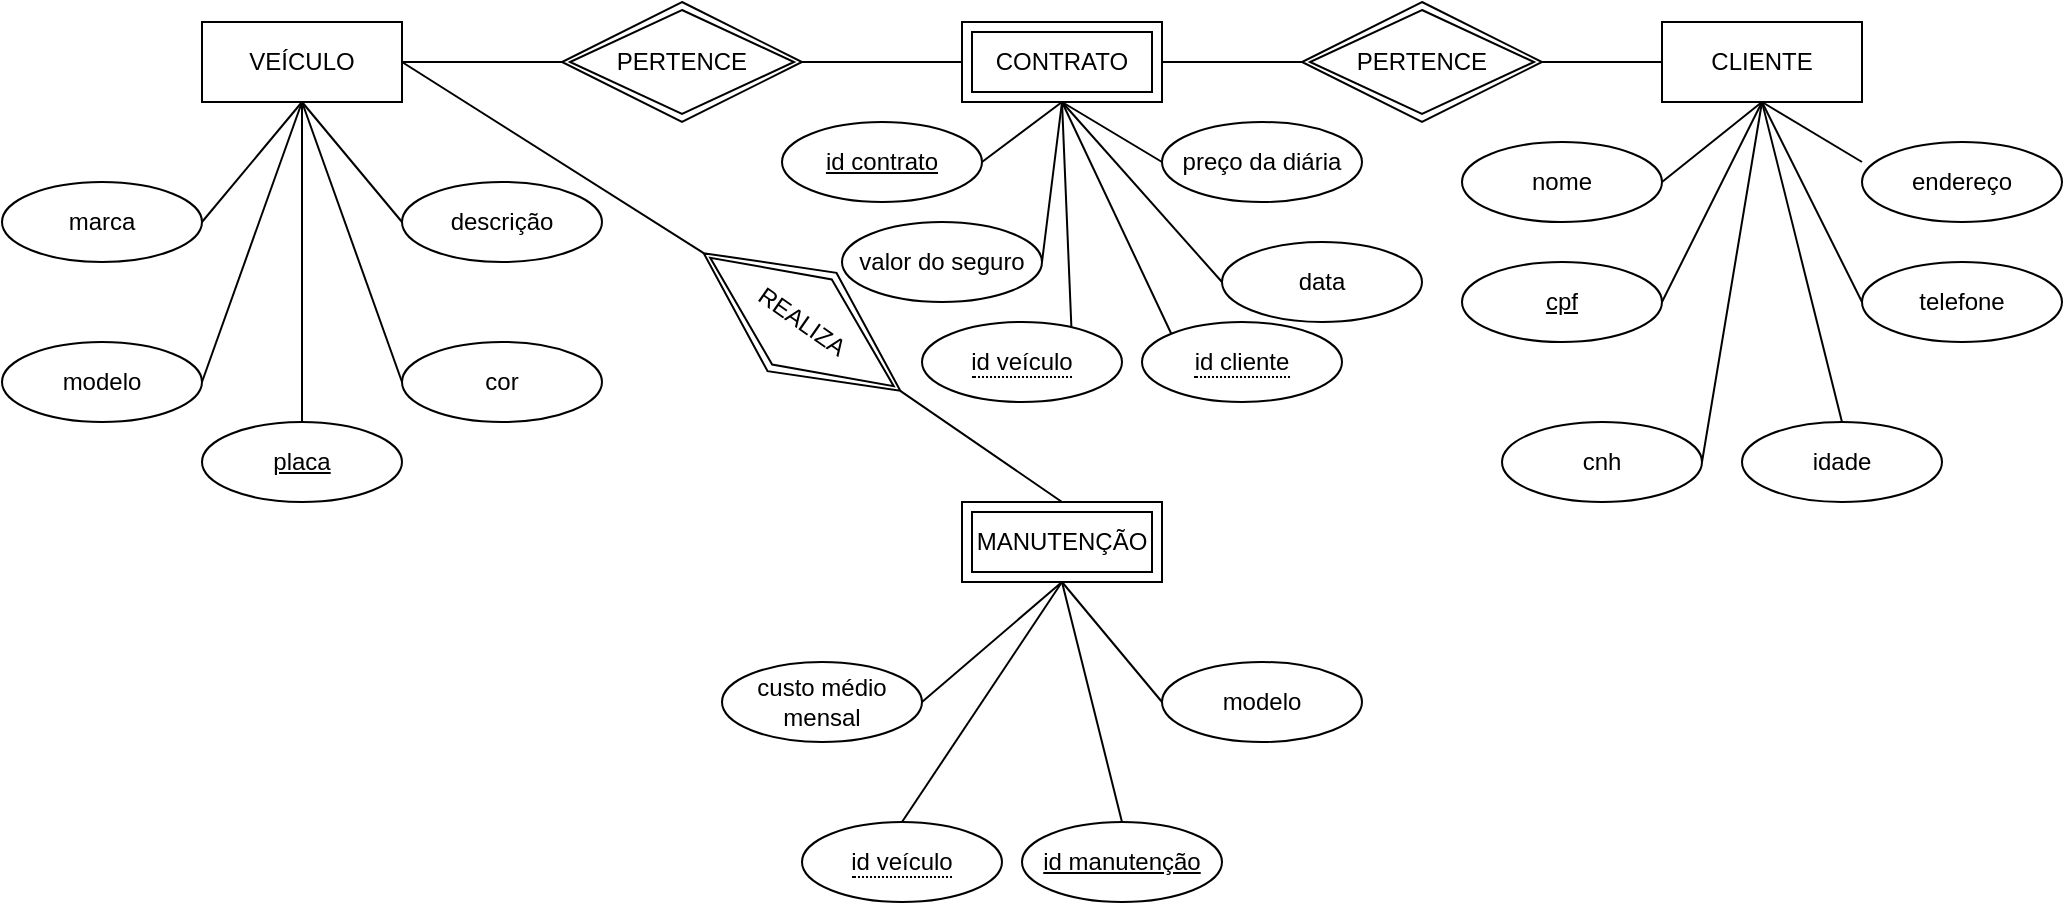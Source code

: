<mxfile version="13.7.3" type="device"><diagram id="mZWnwgJqVguUIhVOyMbx" name="Página-1"><mxGraphModel dx="1982" dy="497" grid="1" gridSize="10" guides="1" tooltips="1" connect="1" arrows="1" fold="1" page="1" pageScale="1" pageWidth="1200" pageHeight="1920" math="0" shadow="0"><root><mxCell id="0"/><mxCell id="1" parent="0"/><mxCell id="zYduR76awCcyhhe33KGE-1" value="VEÍCULO" style="whiteSpace=wrap;html=1;align=center;" vertex="1" parent="1"><mxGeometry x="40" y="40" width="100" height="40" as="geometry"/></mxCell><mxCell id="zYduR76awCcyhhe33KGE-2" value="CLIENTE" style="whiteSpace=wrap;html=1;align=center;" vertex="1" parent="1"><mxGeometry x="770" y="40" width="100" height="40" as="geometry"/></mxCell><mxCell id="zYduR76awCcyhhe33KGE-5" value="marca" style="ellipse;whiteSpace=wrap;html=1;align=center;" vertex="1" parent="1"><mxGeometry x="-60" y="120" width="100" height="40" as="geometry"/></mxCell><mxCell id="zYduR76awCcyhhe33KGE-6" value="modelo" style="ellipse;whiteSpace=wrap;html=1;align=center;" vertex="1" parent="1"><mxGeometry x="-60" y="200" width="100" height="40" as="geometry"/></mxCell><mxCell id="zYduR76awCcyhhe33KGE-7" value="descrição" style="ellipse;whiteSpace=wrap;html=1;align=center;" vertex="1" parent="1"><mxGeometry x="140" y="120" width="100" height="40" as="geometry"/></mxCell><mxCell id="zYduR76awCcyhhe33KGE-8" value="cor" style="ellipse;whiteSpace=wrap;html=1;align=center;" vertex="1" parent="1"><mxGeometry x="140" y="200" width="100" height="40" as="geometry"/></mxCell><mxCell id="zYduR76awCcyhhe33KGE-10" value="placa" style="ellipse;whiteSpace=wrap;html=1;align=center;fontStyle=4;" vertex="1" parent="1"><mxGeometry x="40" y="240" width="100" height="40" as="geometry"/></mxCell><mxCell id="zYduR76awCcyhhe33KGE-11" value="" style="endArrow=none;html=1;exitX=1;exitY=0.5;exitDx=0;exitDy=0;entryX=0.5;entryY=1;entryDx=0;entryDy=0;" edge="1" parent="1" source="zYduR76awCcyhhe33KGE-5" target="zYduR76awCcyhhe33KGE-1"><mxGeometry width="50" height="50" relative="1" as="geometry"><mxPoint x="260" y="280" as="sourcePoint"/><mxPoint x="310" y="230" as="targetPoint"/></mxGeometry></mxCell><mxCell id="zYduR76awCcyhhe33KGE-12" value="" style="endArrow=none;html=1;exitX=1;exitY=0.5;exitDx=0;exitDy=0;entryX=0.5;entryY=1;entryDx=0;entryDy=0;" edge="1" parent="1" source="zYduR76awCcyhhe33KGE-6" target="zYduR76awCcyhhe33KGE-1"><mxGeometry width="50" height="50" relative="1" as="geometry"><mxPoint x="50" y="150" as="sourcePoint"/><mxPoint x="100" y="90" as="targetPoint"/></mxGeometry></mxCell><mxCell id="zYduR76awCcyhhe33KGE-13" value="" style="endArrow=none;html=1;exitX=0.5;exitY=0;exitDx=0;exitDy=0;entryX=0.5;entryY=1;entryDx=0;entryDy=0;" edge="1" parent="1" source="zYduR76awCcyhhe33KGE-10" target="zYduR76awCcyhhe33KGE-1"><mxGeometry width="50" height="50" relative="1" as="geometry"><mxPoint x="60" y="160" as="sourcePoint"/><mxPoint x="110" y="100" as="targetPoint"/></mxGeometry></mxCell><mxCell id="zYduR76awCcyhhe33KGE-14" value="" style="endArrow=none;html=1;exitX=0;exitY=0.5;exitDx=0;exitDy=0;entryX=0.5;entryY=1;entryDx=0;entryDy=0;" edge="1" parent="1" source="zYduR76awCcyhhe33KGE-7" target="zYduR76awCcyhhe33KGE-1"><mxGeometry width="50" height="50" relative="1" as="geometry"><mxPoint x="70" y="170" as="sourcePoint"/><mxPoint x="120" y="110" as="targetPoint"/></mxGeometry></mxCell><mxCell id="zYduR76awCcyhhe33KGE-15" value="" style="endArrow=none;html=1;entryX=0.5;entryY=1;entryDx=0;entryDy=0;exitX=0;exitY=0.5;exitDx=0;exitDy=0;" edge="1" parent="1" source="zYduR76awCcyhhe33KGE-8" target="zYduR76awCcyhhe33KGE-1"><mxGeometry width="50" height="50" relative="1" as="geometry"><mxPoint x="130" y="220" as="sourcePoint"/><mxPoint x="130" y="120" as="targetPoint"/></mxGeometry></mxCell><mxCell id="zYduR76awCcyhhe33KGE-16" value="cpf" style="ellipse;whiteSpace=wrap;html=1;align=center;fontStyle=4;" vertex="1" parent="1"><mxGeometry x="670" y="160" width="100" height="40" as="geometry"/></mxCell><mxCell id="zYduR76awCcyhhe33KGE-17" value="nome" style="ellipse;whiteSpace=wrap;html=1;align=center;" vertex="1" parent="1"><mxGeometry x="670" y="100" width="100" height="40" as="geometry"/></mxCell><mxCell id="zYduR76awCcyhhe33KGE-18" value="endereço" style="ellipse;whiteSpace=wrap;html=1;align=center;" vertex="1" parent="1"><mxGeometry x="870" y="100" width="100" height="40" as="geometry"/></mxCell><mxCell id="zYduR76awCcyhhe33KGE-25" value="preço da diária" style="ellipse;whiteSpace=wrap;html=1;align=center;" vertex="1" parent="1"><mxGeometry x="520" y="90" width="100" height="40" as="geometry"/></mxCell><mxCell id="zYduR76awCcyhhe33KGE-33" value="valor do seguro" style="ellipse;whiteSpace=wrap;html=1;align=center;" vertex="1" parent="1"><mxGeometry x="360" y="140" width="100" height="40" as="geometry"/></mxCell><mxCell id="zYduR76awCcyhhe33KGE-35" value="id contrato" style="ellipse;whiteSpace=wrap;html=1;align=center;fontStyle=4;" vertex="1" parent="1"><mxGeometry x="330" y="90" width="100" height="40" as="geometry"/></mxCell><mxCell id="zYduR76awCcyhhe33KGE-37" value="CONTRATO" style="shape=ext;margin=3;double=1;whiteSpace=wrap;html=1;align=center;" vertex="1" parent="1"><mxGeometry x="420" y="40" width="100" height="40" as="geometry"/></mxCell><mxCell id="zYduR76awCcyhhe33KGE-38" value="MANUTENÇÃO" style="shape=ext;margin=3;double=1;whiteSpace=wrap;html=1;align=center;" vertex="1" parent="1"><mxGeometry x="420" y="280" width="100" height="40" as="geometry"/></mxCell><mxCell id="zYduR76awCcyhhe33KGE-39" value="custo médio mensal" style="ellipse;whiteSpace=wrap;html=1;align=center;" vertex="1" parent="1"><mxGeometry x="300" y="360" width="100" height="40" as="geometry"/></mxCell><mxCell id="zYduR76awCcyhhe33KGE-43" value="" style="endArrow=none;html=1;exitX=1;exitY=0.5;exitDx=0;exitDy=0;entryX=0.5;entryY=1;entryDx=0;entryDy=0;" edge="1" parent="1" source="zYduR76awCcyhhe33KGE-39" target="zYduR76awCcyhhe33KGE-38"><mxGeometry width="50" height="50" relative="1" as="geometry"><mxPoint x="430" y="370" as="sourcePoint"/><mxPoint x="480" y="320" as="targetPoint"/></mxGeometry></mxCell><mxCell id="zYduR76awCcyhhe33KGE-45" value="" style="endArrow=none;html=1;exitX=1;exitY=0.5;exitDx=0;exitDy=0;entryX=0;entryY=0.5;entryDx=0;entryDy=0;" edge="1" parent="1" source="zYduR76awCcyhhe33KGE-1" target="zYduR76awCcyhhe33KGE-37"><mxGeometry width="50" height="50" relative="1" as="geometry"><mxPoint x="320" y="270" as="sourcePoint"/><mxPoint x="370" y="220" as="targetPoint"/></mxGeometry></mxCell><mxCell id="zYduR76awCcyhhe33KGE-46" value="" style="endArrow=none;html=1;exitX=1;exitY=0.5;exitDx=0;exitDy=0;entryX=0;entryY=0.5;entryDx=0;entryDy=0;" edge="1" parent="1" source="zYduR76awCcyhhe33KGE-57" target="zYduR76awCcyhhe33KGE-2"><mxGeometry width="50" height="50" relative="1" as="geometry"><mxPoint x="570" y="270" as="sourcePoint"/><mxPoint x="620" y="220" as="targetPoint"/></mxGeometry></mxCell><mxCell id="zYduR76awCcyhhe33KGE-47" value="" style="endArrow=none;html=1;exitX=1;exitY=0.5;exitDx=0;exitDy=0;entryX=0.5;entryY=0;entryDx=0;entryDy=0;" edge="1" parent="1" source="zYduR76awCcyhhe33KGE-56" target="zYduR76awCcyhhe33KGE-38"><mxGeometry width="50" height="50" relative="1" as="geometry"><mxPoint x="370" y="270" as="sourcePoint"/><mxPoint x="420" y="220" as="targetPoint"/></mxGeometry></mxCell><mxCell id="zYduR76awCcyhhe33KGE-48" value="data" style="ellipse;whiteSpace=wrap;html=1;align=center;" vertex="1" parent="1"><mxGeometry x="550" y="150" width="100" height="40" as="geometry"/></mxCell><mxCell id="zYduR76awCcyhhe33KGE-49" value="" style="endArrow=none;html=1;exitX=1;exitY=0.5;exitDx=0;exitDy=0;entryX=0.5;entryY=1;entryDx=0;entryDy=0;" edge="1" parent="1" source="zYduR76awCcyhhe33KGE-35" target="zYduR76awCcyhhe33KGE-37"><mxGeometry width="50" height="50" relative="1" as="geometry"><mxPoint x="450" y="270" as="sourcePoint"/><mxPoint x="500" y="220" as="targetPoint"/></mxGeometry></mxCell><mxCell id="zYduR76awCcyhhe33KGE-50" value="" style="endArrow=none;html=1;exitX=1;exitY=0.5;exitDx=0;exitDy=0;entryX=0.5;entryY=1;entryDx=0;entryDy=0;" edge="1" parent="1" source="zYduR76awCcyhhe33KGE-33" target="zYduR76awCcyhhe33KGE-37"><mxGeometry width="50" height="50" relative="1" as="geometry"><mxPoint x="450" y="270" as="sourcePoint"/><mxPoint x="500" y="220" as="targetPoint"/></mxGeometry></mxCell><mxCell id="zYduR76awCcyhhe33KGE-51" value="" style="endArrow=none;html=1;exitX=0;exitY=0.5;exitDx=0;exitDy=0;entryX=0.5;entryY=1;entryDx=0;entryDy=0;" edge="1" parent="1" source="zYduR76awCcyhhe33KGE-48" target="zYduR76awCcyhhe33KGE-37"><mxGeometry width="50" height="50" relative="1" as="geometry"><mxPoint x="450" y="270" as="sourcePoint"/><mxPoint x="500" y="220" as="targetPoint"/></mxGeometry></mxCell><mxCell id="zYduR76awCcyhhe33KGE-52" value="" style="endArrow=none;html=1;exitX=0;exitY=0.5;exitDx=0;exitDy=0;entryX=0.5;entryY=1;entryDx=0;entryDy=0;" edge="1" parent="1" source="zYduR76awCcyhhe33KGE-25" target="zYduR76awCcyhhe33KGE-37"><mxGeometry width="50" height="50" relative="1" as="geometry"><mxPoint x="450" y="270" as="sourcePoint"/><mxPoint x="500" y="220" as="targetPoint"/></mxGeometry></mxCell><mxCell id="zYduR76awCcyhhe33KGE-53" value="PERTENCE" style="shape=rhombus;double=1;perimeter=rhombusPerimeter;whiteSpace=wrap;html=1;align=center;" vertex="1" parent="1"><mxGeometry x="220" y="30" width="120" height="60" as="geometry"/></mxCell><mxCell id="zYduR76awCcyhhe33KGE-57" value="PERTENCE" style="shape=rhombus;double=1;perimeter=rhombusPerimeter;whiteSpace=wrap;html=1;align=center;" vertex="1" parent="1"><mxGeometry x="590" y="30" width="120" height="60" as="geometry"/></mxCell><mxCell id="zYduR76awCcyhhe33KGE-58" value="" style="endArrow=none;html=1;exitX=1;exitY=0.5;exitDx=0;exitDy=0;entryX=0;entryY=0.5;entryDx=0;entryDy=0;" edge="1" parent="1" source="zYduR76awCcyhhe33KGE-37" target="zYduR76awCcyhhe33KGE-57"><mxGeometry width="50" height="50" relative="1" as="geometry"><mxPoint x="520" y="60" as="sourcePoint"/><mxPoint x="770" y="60" as="targetPoint"/></mxGeometry></mxCell><mxCell id="zYduR76awCcyhhe33KGE-56" value="REALIZA" style="shape=rhombus;double=1;perimeter=rhombusPerimeter;whiteSpace=wrap;html=1;align=center;rotation=35;" vertex="1" parent="1"><mxGeometry x="280" y="160" width="120" height="60" as="geometry"/></mxCell><mxCell id="zYduR76awCcyhhe33KGE-60" value="" style="endArrow=none;html=1;exitX=1;exitY=0.5;exitDx=0;exitDy=0;entryX=0;entryY=0.5;entryDx=0;entryDy=0;" edge="1" parent="1" source="zYduR76awCcyhhe33KGE-1" target="zYduR76awCcyhhe33KGE-56"><mxGeometry width="50" height="50" relative="1" as="geometry"><mxPoint x="140" y="60" as="sourcePoint"/><mxPoint x="470" y="280" as="targetPoint"/></mxGeometry></mxCell><mxCell id="zYduR76awCcyhhe33KGE-61" value="idade" style="ellipse;whiteSpace=wrap;html=1;align=center;" vertex="1" parent="1"><mxGeometry x="810" y="240" width="100" height="40" as="geometry"/></mxCell><mxCell id="zYduR76awCcyhhe33KGE-62" value="telefone" style="ellipse;whiteSpace=wrap;html=1;align=center;" vertex="1" parent="1"><mxGeometry x="870" y="160" width="100" height="40" as="geometry"/></mxCell><mxCell id="zYduR76awCcyhhe33KGE-63" value="" style="endArrow=none;html=1;strokeColor=#000000;exitX=1;exitY=0.5;exitDx=0;exitDy=0;entryX=0.5;entryY=1;entryDx=0;entryDy=0;" edge="1" parent="1" source="zYduR76awCcyhhe33KGE-17" target="zYduR76awCcyhhe33KGE-2"><mxGeometry width="50" height="50" relative="1" as="geometry"><mxPoint x="820" y="270" as="sourcePoint"/><mxPoint x="870" y="220" as="targetPoint"/></mxGeometry></mxCell><mxCell id="zYduR76awCcyhhe33KGE-64" value="" style="endArrow=none;html=1;strokeColor=#000000;exitX=1;exitY=0.5;exitDx=0;exitDy=0;entryX=0.5;entryY=1;entryDx=0;entryDy=0;" edge="1" parent="1" source="zYduR76awCcyhhe33KGE-16" target="zYduR76awCcyhhe33KGE-2"><mxGeometry width="50" height="50" relative="1" as="geometry"><mxPoint x="820" y="270" as="sourcePoint"/><mxPoint x="870" y="220" as="targetPoint"/></mxGeometry></mxCell><mxCell id="zYduR76awCcyhhe33KGE-65" value="" style="endArrow=none;html=1;strokeColor=#000000;exitX=0.5;exitY=0;exitDx=0;exitDy=0;entryX=0.5;entryY=1;entryDx=0;entryDy=0;" edge="1" parent="1" source="zYduR76awCcyhhe33KGE-61" target="zYduR76awCcyhhe33KGE-2"><mxGeometry width="50" height="50" relative="1" as="geometry"><mxPoint x="820" y="270" as="sourcePoint"/><mxPoint x="870" y="220" as="targetPoint"/></mxGeometry></mxCell><mxCell id="zYduR76awCcyhhe33KGE-66" value="" style="endArrow=none;html=1;strokeColor=#000000;exitX=0;exitY=0.25;exitDx=0;exitDy=0;exitPerimeter=0;entryX=0.5;entryY=1;entryDx=0;entryDy=0;" edge="1" parent="1" source="zYduR76awCcyhhe33KGE-18" target="zYduR76awCcyhhe33KGE-2"><mxGeometry width="50" height="50" relative="1" as="geometry"><mxPoint x="820" y="270" as="sourcePoint"/><mxPoint x="870" y="220" as="targetPoint"/></mxGeometry></mxCell><mxCell id="zYduR76awCcyhhe33KGE-67" value="" style="endArrow=none;html=1;strokeColor=#000000;exitX=0;exitY=0.5;exitDx=0;exitDy=0;entryX=0.5;entryY=1;entryDx=0;entryDy=0;" edge="1" parent="1" source="zYduR76awCcyhhe33KGE-62" target="zYduR76awCcyhhe33KGE-2"><mxGeometry width="50" height="50" relative="1" as="geometry"><mxPoint x="820" y="270" as="sourcePoint"/><mxPoint x="870" y="220" as="targetPoint"/></mxGeometry></mxCell><mxCell id="zYduR76awCcyhhe33KGE-70" value="cnh" style="ellipse;whiteSpace=wrap;html=1;align=center;" vertex="1" parent="1"><mxGeometry x="690" y="240" width="100" height="40" as="geometry"/></mxCell><mxCell id="zYduR76awCcyhhe33KGE-71" value="" style="endArrow=none;html=1;strokeColor=#000000;entryX=0.5;entryY=1;entryDx=0;entryDy=0;exitX=1;exitY=0.5;exitDx=0;exitDy=0;" edge="1" parent="1" source="zYduR76awCcyhhe33KGE-70" target="zYduR76awCcyhhe33KGE-2"><mxGeometry width="50" height="50" relative="1" as="geometry"><mxPoint x="780" y="250" as="sourcePoint"/><mxPoint x="820" y="220" as="targetPoint"/></mxGeometry></mxCell><mxCell id="zYduR76awCcyhhe33KGE-73" value="&lt;span style=&quot;border-bottom: 1px dotted&quot;&gt;id veículo&lt;/span&gt;" style="ellipse;whiteSpace=wrap;html=1;align=center;" vertex="1" parent="1"><mxGeometry x="400" y="190" width="100" height="40" as="geometry"/></mxCell><mxCell id="zYduR76awCcyhhe33KGE-74" value="&lt;span style=&quot;border-bottom: 1px dotted&quot;&gt;id cliente&lt;/span&gt;" style="ellipse;whiteSpace=wrap;html=1;align=center;" vertex="1" parent="1"><mxGeometry x="510" y="190" width="100" height="40" as="geometry"/></mxCell><mxCell id="zYduR76awCcyhhe33KGE-75" value="" style="endArrow=none;html=1;strokeColor=#000000;exitX=0.747;exitY=0.067;exitDx=0;exitDy=0;exitPerimeter=0;entryX=0.5;entryY=1;entryDx=0;entryDy=0;" edge="1" parent="1" source="zYduR76awCcyhhe33KGE-73" target="zYduR76awCcyhhe33KGE-37"><mxGeometry width="50" height="50" relative="1" as="geometry"><mxPoint x="510" y="290" as="sourcePoint"/><mxPoint x="560" y="240" as="targetPoint"/></mxGeometry></mxCell><mxCell id="zYduR76awCcyhhe33KGE-76" value="" style="endArrow=none;html=1;strokeColor=#000000;exitX=0;exitY=0;exitDx=0;exitDy=0;entryX=0.5;entryY=1;entryDx=0;entryDy=0;" edge="1" parent="1" source="zYduR76awCcyhhe33KGE-74" target="zYduR76awCcyhhe33KGE-37"><mxGeometry width="50" height="50" relative="1" as="geometry"><mxPoint x="510" y="290" as="sourcePoint"/><mxPoint x="560" y="240" as="targetPoint"/></mxGeometry></mxCell><mxCell id="zYduR76awCcyhhe33KGE-77" value="&lt;span style=&quot;border-bottom: 1px dotted&quot;&gt;id veículo&lt;/span&gt;" style="ellipse;whiteSpace=wrap;html=1;align=center;" vertex="1" parent="1"><mxGeometry x="340" y="440" width="100" height="40" as="geometry"/></mxCell><mxCell id="zYduR76awCcyhhe33KGE-78" value="" style="endArrow=none;html=1;strokeColor=#000000;exitX=0.5;exitY=0;exitDx=0;exitDy=0;entryX=0.5;entryY=1;entryDx=0;entryDy=0;" edge="1" parent="1" source="zYduR76awCcyhhe33KGE-77" target="zYduR76awCcyhhe33KGE-38"><mxGeometry width="50" height="50" relative="1" as="geometry"><mxPoint x="510" y="290" as="sourcePoint"/><mxPoint x="560" y="240" as="targetPoint"/></mxGeometry></mxCell><mxCell id="zYduR76awCcyhhe33KGE-79" value="modelo" style="ellipse;whiteSpace=wrap;html=1;align=center;" vertex="1" parent="1"><mxGeometry x="520" y="360" width="100" height="40" as="geometry"/></mxCell><mxCell id="zYduR76awCcyhhe33KGE-80" value="id manutenção" style="ellipse;whiteSpace=wrap;html=1;align=center;fontStyle=4;" vertex="1" parent="1"><mxGeometry x="450" y="440" width="100" height="40" as="geometry"/></mxCell><mxCell id="zYduR76awCcyhhe33KGE-81" value="" style="endArrow=none;html=1;strokeColor=#000000;exitX=0;exitY=0.5;exitDx=0;exitDy=0;entryX=0.5;entryY=1;entryDx=0;entryDy=0;" edge="1" parent="1" source="zYduR76awCcyhhe33KGE-79" target="zYduR76awCcyhhe33KGE-38"><mxGeometry width="50" height="50" relative="1" as="geometry"><mxPoint x="480" y="300" as="sourcePoint"/><mxPoint x="530" y="250" as="targetPoint"/></mxGeometry></mxCell><mxCell id="zYduR76awCcyhhe33KGE-82" value="" style="endArrow=none;html=1;strokeColor=#000000;exitX=0.5;exitY=0;exitDx=0;exitDy=0;entryX=0.5;entryY=1;entryDx=0;entryDy=0;" edge="1" parent="1" source="zYduR76awCcyhhe33KGE-80" target="zYduR76awCcyhhe33KGE-38"><mxGeometry width="50" height="50" relative="1" as="geometry"><mxPoint x="480" y="300" as="sourcePoint"/><mxPoint x="530" y="250" as="targetPoint"/></mxGeometry></mxCell></root></mxGraphModel></diagram></mxfile>
